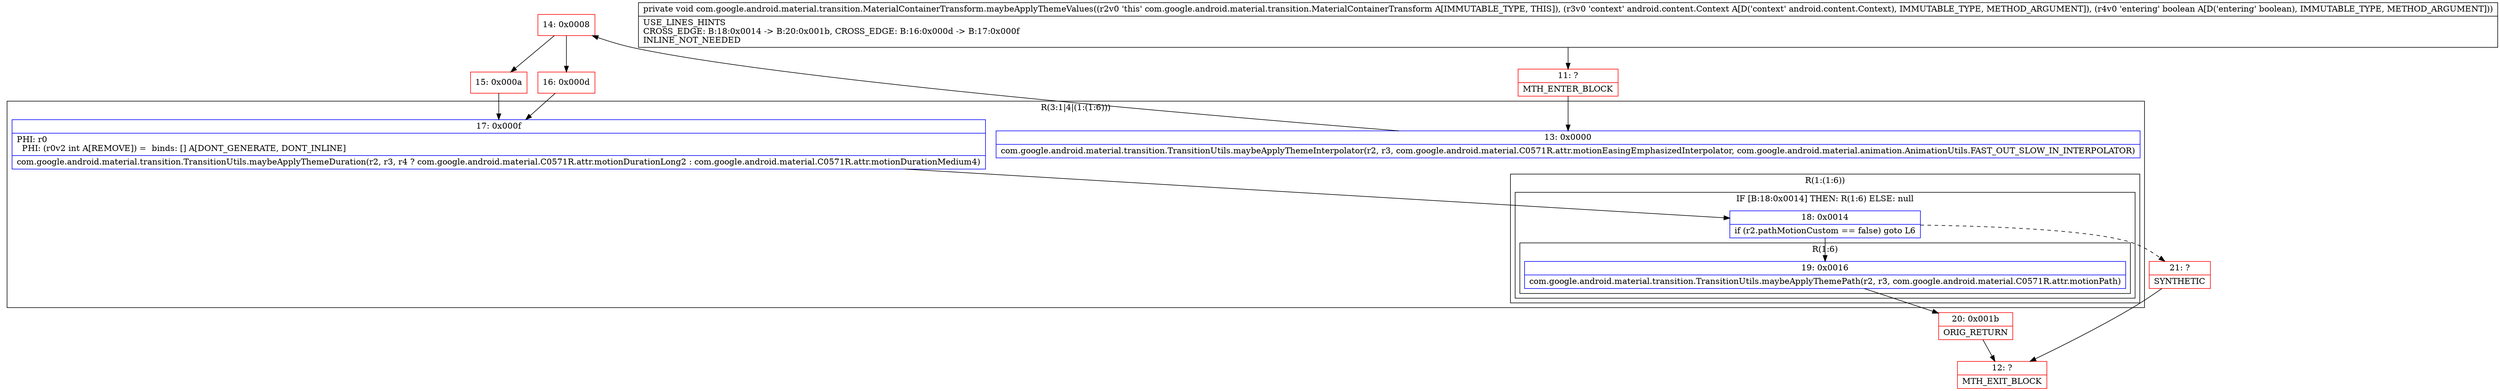 digraph "CFG forcom.google.android.material.transition.MaterialContainerTransform.maybeApplyThemeValues(Landroid\/content\/Context;Z)V" {
subgraph cluster_Region_1839553658 {
label = "R(3:1|4|(1:(1:6)))";
node [shape=record,color=blue];
Node_13 [shape=record,label="{13\:\ 0x0000|com.google.android.material.transition.TransitionUtils.maybeApplyThemeInterpolator(r2, r3, com.google.android.material.C0571R.attr.motionEasingEmphasizedInterpolator, com.google.android.material.animation.AnimationUtils.FAST_OUT_SLOW_IN_INTERPOLATOR)\l}"];
Node_17 [shape=record,label="{17\:\ 0x000f|PHI: r0 \l  PHI: (r0v2 int A[REMOVE]) =  binds: [] A[DONT_GENERATE, DONT_INLINE]\l|com.google.android.material.transition.TransitionUtils.maybeApplyThemeDuration(r2, r3, r4 ? com.google.android.material.C0571R.attr.motionDurationLong2 : com.google.android.material.C0571R.attr.motionDurationMedium4)\l}"];
subgraph cluster_Region_746682773 {
label = "R(1:(1:6))";
node [shape=record,color=blue];
subgraph cluster_IfRegion_1604248338 {
label = "IF [B:18:0x0014] THEN: R(1:6) ELSE: null";
node [shape=record,color=blue];
Node_18 [shape=record,label="{18\:\ 0x0014|if (r2.pathMotionCustom == false) goto L6\l}"];
subgraph cluster_Region_1592420859 {
label = "R(1:6)";
node [shape=record,color=blue];
Node_19 [shape=record,label="{19\:\ 0x0016|com.google.android.material.transition.TransitionUtils.maybeApplyThemePath(r2, r3, com.google.android.material.C0571R.attr.motionPath)\l}"];
}
}
}
}
Node_11 [shape=record,color=red,label="{11\:\ ?|MTH_ENTER_BLOCK\l}"];
Node_14 [shape=record,color=red,label="{14\:\ 0x0008}"];
Node_15 [shape=record,color=red,label="{15\:\ 0x000a}"];
Node_20 [shape=record,color=red,label="{20\:\ 0x001b|ORIG_RETURN\l}"];
Node_12 [shape=record,color=red,label="{12\:\ ?|MTH_EXIT_BLOCK\l}"];
Node_21 [shape=record,color=red,label="{21\:\ ?|SYNTHETIC\l}"];
Node_16 [shape=record,color=red,label="{16\:\ 0x000d}"];
MethodNode[shape=record,label="{private void com.google.android.material.transition.MaterialContainerTransform.maybeApplyThemeValues((r2v0 'this' com.google.android.material.transition.MaterialContainerTransform A[IMMUTABLE_TYPE, THIS]), (r3v0 'context' android.content.Context A[D('context' android.content.Context), IMMUTABLE_TYPE, METHOD_ARGUMENT]), (r4v0 'entering' boolean A[D('entering' boolean), IMMUTABLE_TYPE, METHOD_ARGUMENT]))  | USE_LINES_HINTS\lCROSS_EDGE: B:18:0x0014 \-\> B:20:0x001b, CROSS_EDGE: B:16:0x000d \-\> B:17:0x000f\lINLINE_NOT_NEEDED\l}"];
MethodNode -> Node_11;Node_13 -> Node_14;
Node_17 -> Node_18;
Node_18 -> Node_19;
Node_18 -> Node_21[style=dashed];
Node_19 -> Node_20;
Node_11 -> Node_13;
Node_14 -> Node_15;
Node_14 -> Node_16;
Node_15 -> Node_17;
Node_20 -> Node_12;
Node_21 -> Node_12;
Node_16 -> Node_17;
}

